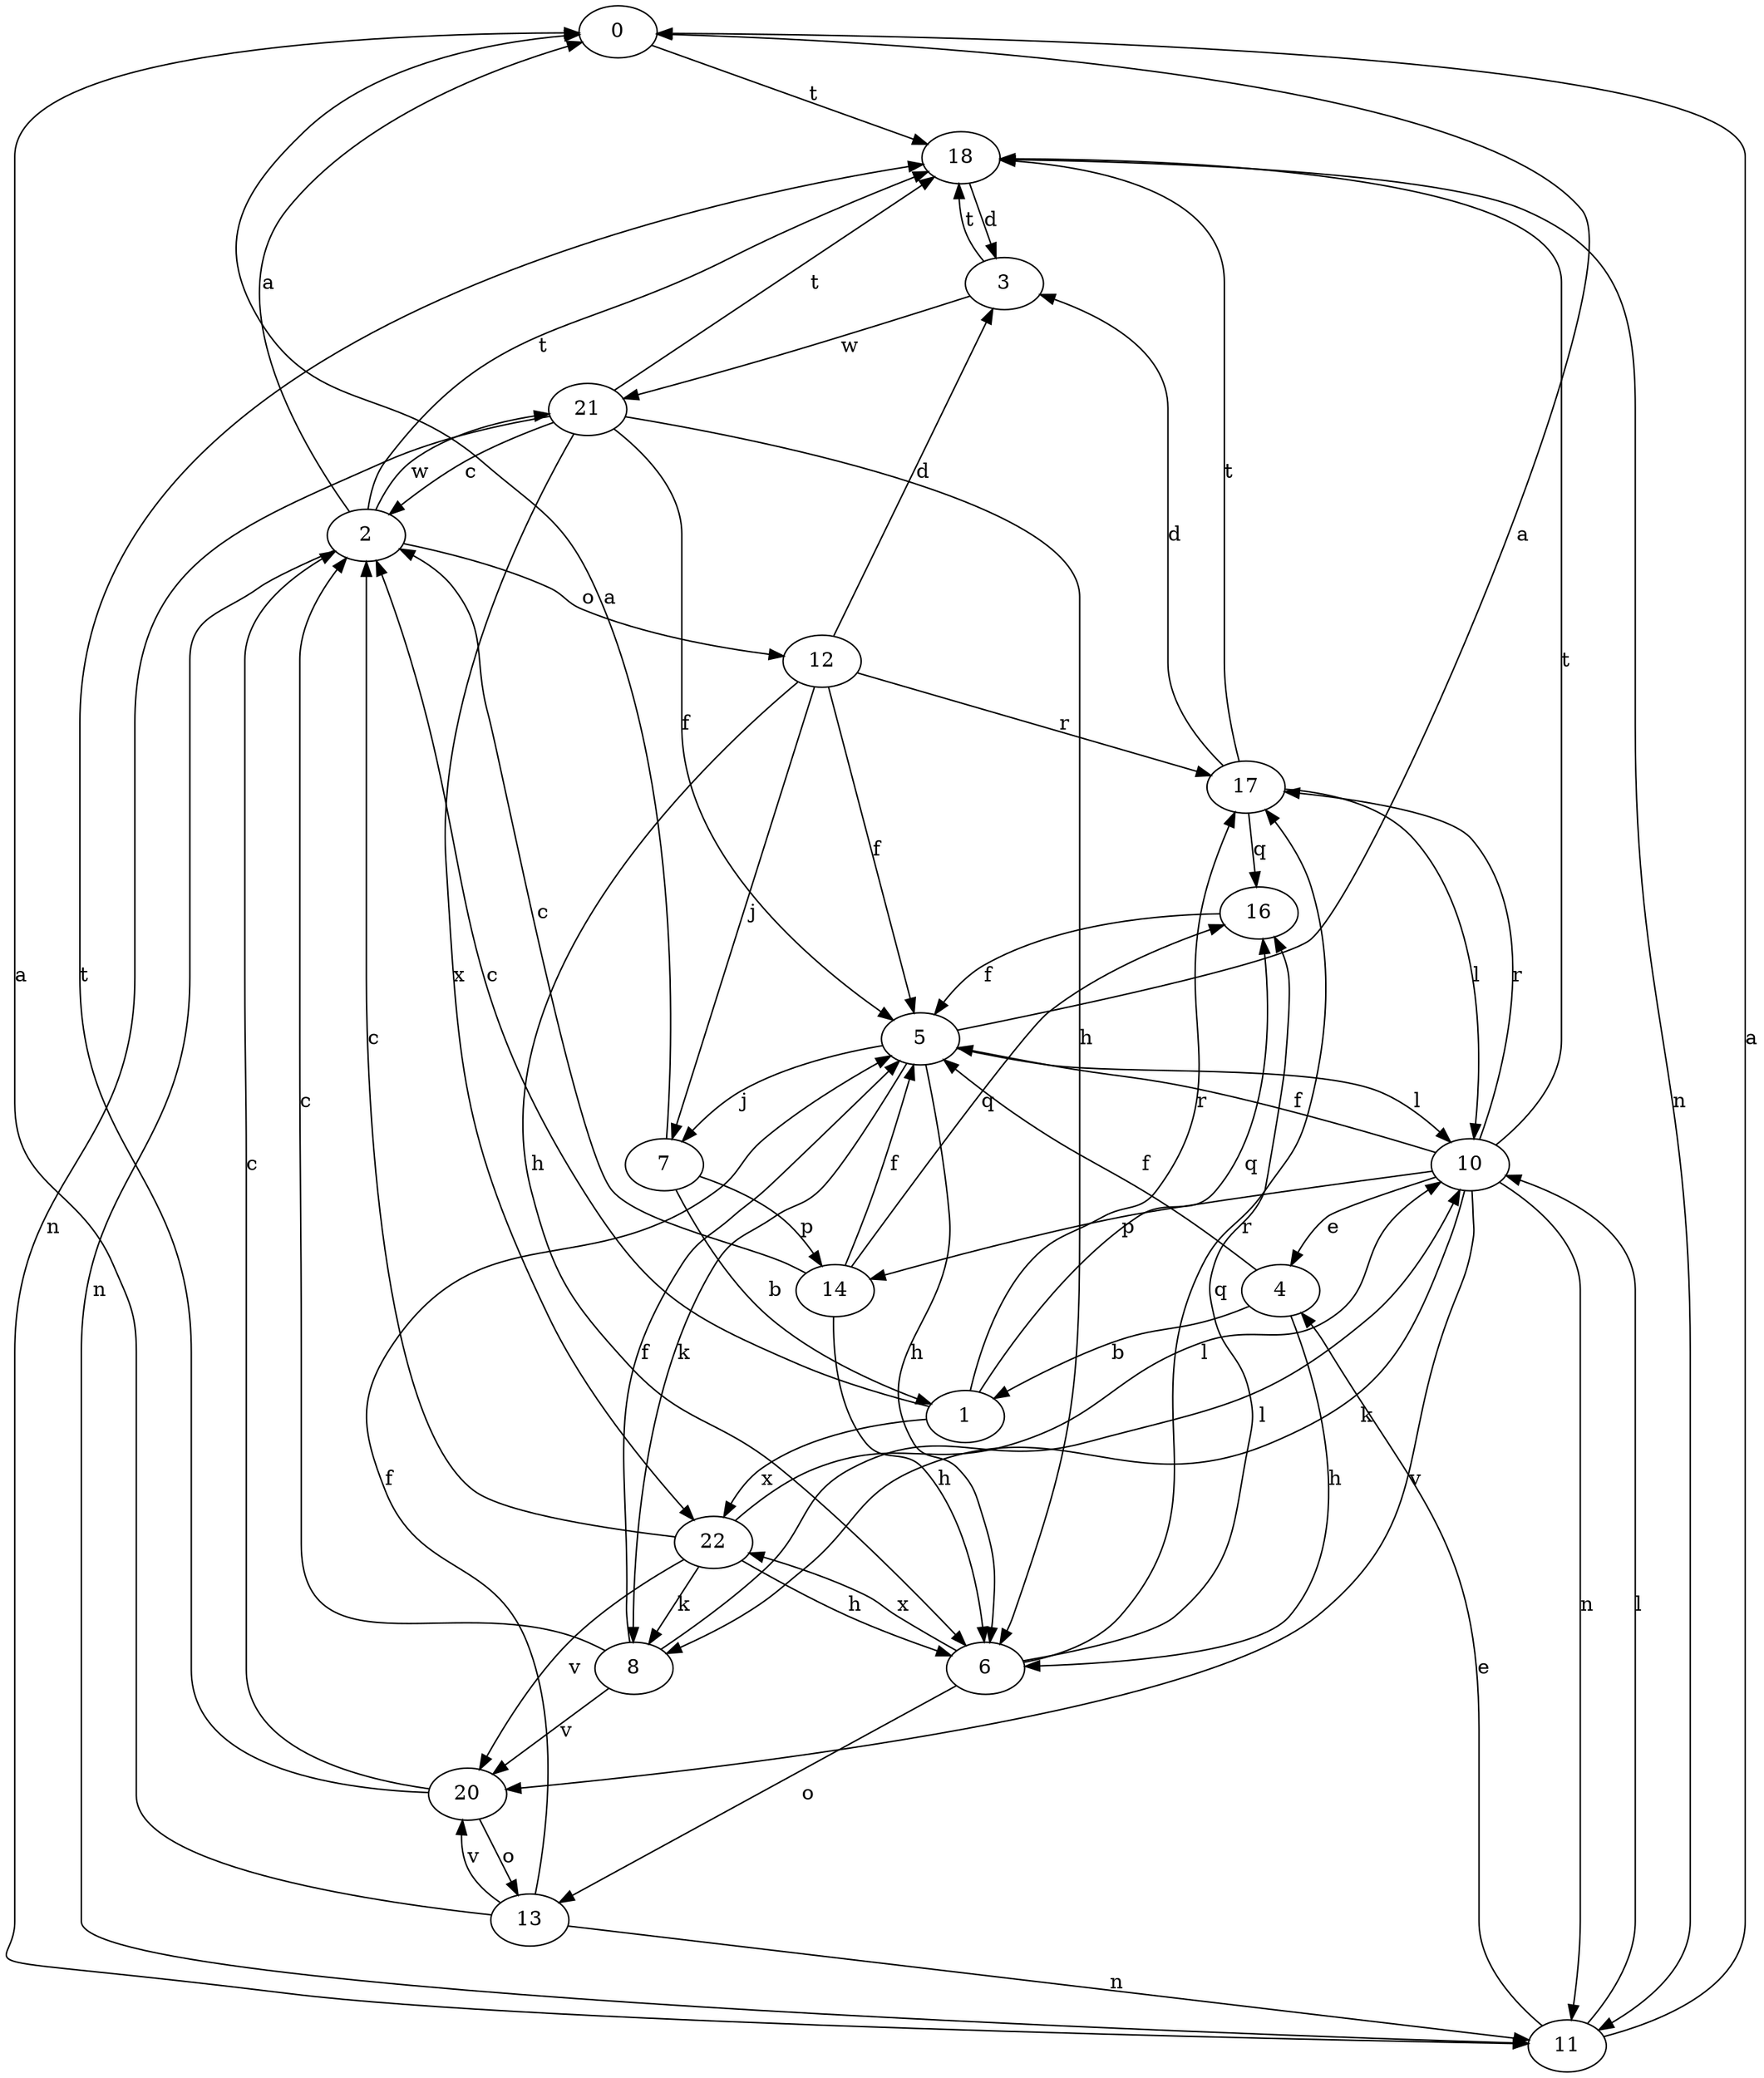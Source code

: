 strict digraph  {
0;
1;
2;
3;
4;
5;
6;
7;
8;
10;
11;
12;
13;
14;
16;
17;
18;
20;
21;
22;
0 -> 18  [label=t];
1 -> 2  [label=c];
1 -> 16  [label=q];
1 -> 17  [label=r];
1 -> 22  [label=x];
2 -> 0  [label=a];
2 -> 11  [label=n];
2 -> 12  [label=o];
2 -> 18  [label=t];
2 -> 21  [label=w];
3 -> 18  [label=t];
3 -> 21  [label=w];
4 -> 1  [label=b];
4 -> 5  [label=f];
4 -> 6  [label=h];
5 -> 0  [label=a];
5 -> 6  [label=h];
5 -> 7  [label=j];
5 -> 8  [label=k];
5 -> 10  [label=l];
6 -> 13  [label=o];
6 -> 16  [label=q];
6 -> 17  [label=r];
6 -> 22  [label=x];
7 -> 0  [label=a];
7 -> 1  [label=b];
7 -> 14  [label=p];
8 -> 2  [label=c];
8 -> 5  [label=f];
8 -> 10  [label=l];
8 -> 20  [label=v];
10 -> 4  [label=e];
10 -> 5  [label=f];
10 -> 8  [label=k];
10 -> 11  [label=n];
10 -> 14  [label=p];
10 -> 17  [label=r];
10 -> 18  [label=t];
10 -> 20  [label=v];
11 -> 0  [label=a];
11 -> 4  [label=e];
11 -> 10  [label=l];
12 -> 3  [label=d];
12 -> 5  [label=f];
12 -> 6  [label=h];
12 -> 7  [label=j];
12 -> 17  [label=r];
13 -> 0  [label=a];
13 -> 5  [label=f];
13 -> 11  [label=n];
13 -> 20  [label=v];
14 -> 2  [label=c];
14 -> 5  [label=f];
14 -> 6  [label=h];
14 -> 16  [label=q];
16 -> 5  [label=f];
17 -> 3  [label=d];
17 -> 10  [label=l];
17 -> 16  [label=q];
17 -> 18  [label=t];
18 -> 3  [label=d];
18 -> 11  [label=n];
20 -> 2  [label=c];
20 -> 13  [label=o];
20 -> 18  [label=t];
21 -> 2  [label=c];
21 -> 5  [label=f];
21 -> 6  [label=h];
21 -> 11  [label=n];
21 -> 18  [label=t];
21 -> 22  [label=x];
22 -> 2  [label=c];
22 -> 6  [label=h];
22 -> 8  [label=k];
22 -> 10  [label=l];
22 -> 20  [label=v];
}
